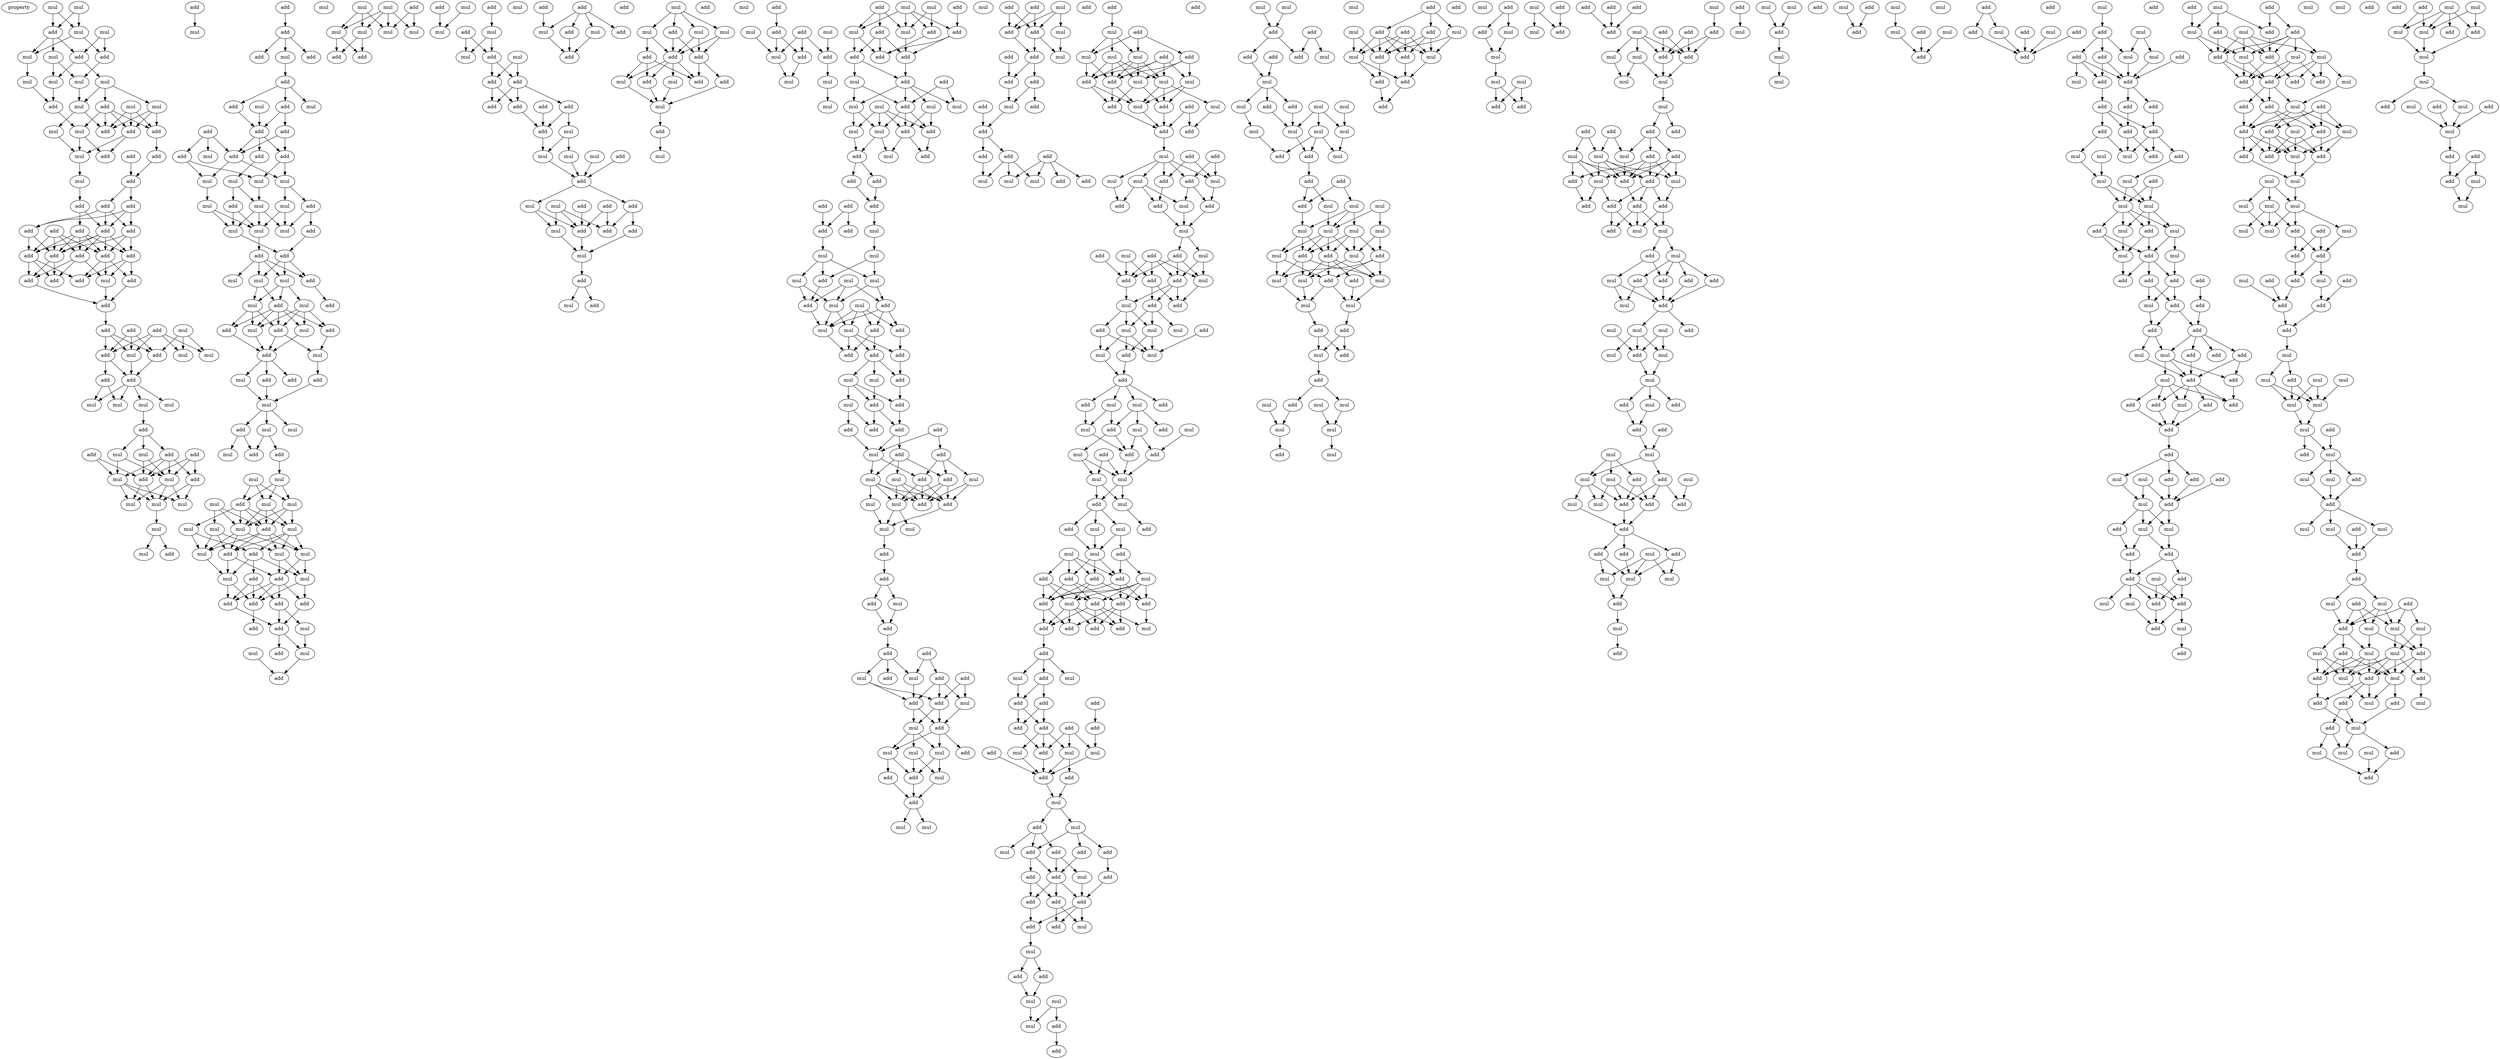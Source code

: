 digraph {
    node [fontcolor=black]
    property [mul=2,lf=1.3]
    0 [ label = mul ];
    1 [ label = mul ];
    2 [ label = mul ];
    3 [ label = mul ];
    4 [ label = add ];
    5 [ label = mul ];
    6 [ label = mul ];
    7 [ label = add ];
    8 [ label = add ];
    9 [ label = mul ];
    10 [ label = mul ];
    11 [ label = mul ];
    12 [ label = mul ];
    13 [ label = add ];
    14 [ label = mul ];
    15 [ label = mul ];
    16 [ label = add ];
    17 [ label = mul ];
    18 [ label = mul ];
    19 [ label = add ];
    20 [ label = mul ];
    21 [ label = add ];
    22 [ label = add ];
    23 [ label = add ];
    24 [ label = mul ];
    25 [ label = add ];
    26 [ label = add ];
    27 [ label = mul ];
    28 [ label = add ];
    29 [ label = add ];
    30 [ label = add ];
    31 [ label = add ];
    32 [ label = add ];
    33 [ label = add ];
    34 [ label = add ];
    35 [ label = add ];
    36 [ label = add ];
    37 [ label = add ];
    38 [ label = add ];
    39 [ label = add ];
    40 [ label = add ];
    41 [ label = add ];
    42 [ label = add ];
    43 [ label = mul ];
    44 [ label = add ];
    45 [ label = add ];
    46 [ label = add ];
    47 [ label = add ];
    48 [ label = add ];
    49 [ label = mul ];
    50 [ label = add ];
    51 [ label = add ];
    52 [ label = add ];
    53 [ label = mul ];
    54 [ label = add ];
    55 [ label = mul ];
    56 [ label = mul ];
    57 [ label = add ];
    58 [ label = add ];
    59 [ label = mul ];
    60 [ label = mul ];
    61 [ label = mul ];
    62 [ label = mul ];
    63 [ label = add ];
    64 [ label = mul ];
    65 [ label = add ];
    66 [ label = add ];
    67 [ label = add ];
    68 [ label = mul ];
    69 [ label = add ];
    70 [ label = mul ];
    71 [ label = mul ];
    72 [ label = add ];
    73 [ label = mul ];
    74 [ label = mul ];
    75 [ label = mul ];
    76 [ label = add ];
    77 [ label = mul ];
    78 [ label = mul ];
    79 [ label = add ];
    80 [ label = mul ];
    81 [ label = add ];
    82 [ label = add ];
    83 [ label = add ];
    84 [ label = mul ];
    85 [ label = add ];
    86 [ label = add ];
    87 [ label = mul ];
    88 [ label = mul ];
    89 [ label = add ];
    90 [ label = add ];
    91 [ label = add ];
    92 [ label = add ];
    93 [ label = add ];
    94 [ label = add ];
    95 [ label = add ];
    96 [ label = mul ];
    97 [ label = add ];
    98 [ label = add ];
    99 [ label = mul ];
    100 [ label = mul ];
    101 [ label = mul ];
    102 [ label = mul ];
    103 [ label = add ];
    104 [ label = mul ];
    105 [ label = mul ];
    106 [ label = add ];
    107 [ label = mul ];
    108 [ label = add ];
    109 [ label = mul ];
    110 [ label = mul ];
    111 [ label = mul ];
    112 [ label = add ];
    113 [ label = add ];
    114 [ label = mul ];
    115 [ label = mul ];
    116 [ label = add ];
    117 [ label = mul ];
    118 [ label = mul ];
    119 [ label = add ];
    120 [ label = add ];
    121 [ label = mul ];
    122 [ label = add ];
    123 [ label = add ];
    124 [ label = add ];
    125 [ label = mul ];
    126 [ label = mul ];
    127 [ label = add ];
    128 [ label = mul ];
    129 [ label = add ];
    130 [ label = mul ];
    131 [ label = add ];
    132 [ label = add ];
    133 [ label = mul ];
    134 [ label = mul ];
    135 [ label = mul ];
    136 [ label = add ];
    137 [ label = add ];
    138 [ label = add ];
    139 [ label = mul ];
    140 [ label = mul ];
    141 [ label = mul ];
    142 [ label = mul ];
    143 [ label = add ];
    144 [ label = mul ];
    145 [ label = mul ];
    146 [ label = add ];
    147 [ label = mul ];
    148 [ label = mul ];
    149 [ label = mul ];
    150 [ label = mul ];
    151 [ label = mul ];
    152 [ label = mul ];
    153 [ label = add ];
    154 [ label = mul ];
    155 [ label = add ];
    156 [ label = add ];
    157 [ label = add ];
    158 [ label = mul ];
    159 [ label = mul ];
    160 [ label = add ];
    161 [ label = add ];
    162 [ label = add ];
    163 [ label = add ];
    164 [ label = add ];
    165 [ label = add ];
    166 [ label = mul ];
    167 [ label = mul ];
    168 [ label = add ];
    169 [ label = mul ];
    170 [ label = add ];
    171 [ label = mul ];
    172 [ label = mul ];
    173 [ label = add ];
    174 [ label = mul ];
    175 [ label = mul ];
    176 [ label = mul ];
    177 [ label = mul ];
    178 [ label = mul ];
    179 [ label = add ];
    180 [ label = add ];
    181 [ label = add ];
    182 [ label = mul ];
    183 [ label = add ];
    184 [ label = mul ];
    185 [ label = mul ];
    186 [ label = add ];
    187 [ label = mul ];
    188 [ label = mul ];
    189 [ label = add ];
    190 [ label = mul ];
    191 [ label = add ];
    192 [ label = add ];
    193 [ label = add ];
    194 [ label = add ];
    195 [ label = add ];
    196 [ label = add ];
    197 [ label = add ];
    198 [ label = mul ];
    199 [ label = mul ];
    200 [ label = mul ];
    201 [ label = mul ];
    202 [ label = add ];
    203 [ label = add ];
    204 [ label = add ];
    205 [ label = mul ];
    206 [ label = add ];
    207 [ label = add ];
    208 [ label = mul ];
    209 [ label = add ];
    210 [ label = mul ];
    211 [ label = add ];
    212 [ label = add ];
    213 [ label = mul ];
    214 [ label = add ];
    215 [ label = mul ];
    216 [ label = add ];
    217 [ label = add ];
    218 [ label = add ];
    219 [ label = mul ];
    220 [ label = add ];
    221 [ label = add ];
    222 [ label = mul ];
    223 [ label = add ];
    224 [ label = add ];
    225 [ label = mul ];
    226 [ label = add ];
    227 [ label = mul ];
    228 [ label = mul ];
    229 [ label = mul ];
    230 [ label = add ];
    231 [ label = add ];
    232 [ label = add ];
    233 [ label = mul ];
    234 [ label = add ];
    235 [ label = add ];
    236 [ label = mul ];
    237 [ label = add ];
    238 [ label = mul ];
    239 [ label = add ];
    240 [ label = add ];
    241 [ label = mul ];
    242 [ label = mul ];
    243 [ label = add ];
    244 [ label = add ];
    245 [ label = mul ];
    246 [ label = mul ];
    247 [ label = add ];
    248 [ label = add ];
    249 [ label = add ];
    250 [ label = mul ];
    251 [ label = mul ];
    252 [ label = mul ];
    253 [ label = mul ];
    254 [ label = add ];
    255 [ label = mul ];
    256 [ label = mul ];
    257 [ label = add ];
    258 [ label = mul ];
    259 [ label = mul ];
    260 [ label = add ];
    261 [ label = add ];
    262 [ label = add ];
    263 [ label = add ];
    264 [ label = add ];
    265 [ label = add ];
    266 [ label = add ];
    267 [ label = mul ];
    268 [ label = add ];
    269 [ label = mul ];
    270 [ label = add ];
    271 [ label = mul ];
    272 [ label = mul ];
    273 [ label = mul ];
    274 [ label = add ];
    275 [ label = add ];
    276 [ label = mul ];
    277 [ label = mul ];
    278 [ label = add ];
    279 [ label = add ];
    280 [ label = mul ];
    281 [ label = add ];
    282 [ label = add ];
    283 [ label = add ];
    284 [ label = add ];
    285 [ label = add ];
    286 [ label = add ];
    287 [ label = mul ];
    288 [ label = add ];
    289 [ label = mul ];
    290 [ label = mul ];
    291 [ label = mul ];
    292 [ label = mul ];
    293 [ label = mul ];
    294 [ label = add ];
    295 [ label = mul ];
    296 [ label = add ];
    297 [ label = mul ];
    298 [ label = add ];
    299 [ label = mul ];
    300 [ label = add ];
    301 [ label = add ];
    302 [ label = mul ];
    303 [ label = add ];
    304 [ label = add ];
    305 [ label = add ];
    306 [ label = mul ];
    307 [ label = add ];
    308 [ label = mul ];
    309 [ label = add ];
    310 [ label = add ];
    311 [ label = mul ];
    312 [ label = add ];
    313 [ label = add ];
    314 [ label = add ];
    315 [ label = add ];
    316 [ label = mul ];
    317 [ label = add ];
    318 [ label = add ];
    319 [ label = mul ];
    320 [ label = mul ];
    321 [ label = mul ];
    322 [ label = add ];
    323 [ label = add ];
    324 [ label = mul ];
    325 [ label = mul ];
    326 [ label = add ];
    327 [ label = add ];
    328 [ label = mul ];
    329 [ label = mul ];
    330 [ label = add ];
    331 [ label = add ];
    332 [ label = mul ];
    333 [ label = add ];
    334 [ label = mul ];
    335 [ label = add ];
    336 [ label = add ];
    337 [ label = add ];
    338 [ label = add ];
    339 [ label = add ];
    340 [ label = add ];
    341 [ label = mul ];
    342 [ label = mul ];
    343 [ label = mul ];
    344 [ label = add ];
    345 [ label = add ];
    346 [ label = mul ];
    347 [ label = add ];
    348 [ label = mul ];
    349 [ label = mul ];
    350 [ label = add ];
    351 [ label = mul ];
    352 [ label = add ];
    353 [ label = add ];
    354 [ label = mul ];
    355 [ label = add ];
    356 [ label = mul ];
    357 [ label = mul ];
    358 [ label = mul ];
    359 [ label = add ];
    360 [ label = add ];
    361 [ label = add ];
    362 [ label = mul ];
    363 [ label = add ];
    364 [ label = mul ];
    365 [ label = add ];
    366 [ label = add ];
    367 [ label = add ];
    368 [ label = add ];
    369 [ label = add ];
    370 [ label = mul ];
    371 [ label = add ];
    372 [ label = add ];
    373 [ label = add ];
    374 [ label = add ];
    375 [ label = add ];
    376 [ label = add ];
    377 [ label = mul ];
    378 [ label = add ];
    379 [ label = mul ];
    380 [ label = mul ];
    381 [ label = add ];
    382 [ label = add ];
    383 [ label = mul ];
    384 [ label = add ];
    385 [ label = add ];
    386 [ label = add ];
    387 [ label = mul ];
    388 [ label = mul ];
    389 [ label = mul ];
    390 [ label = add ];
    391 [ label = add ];
    392 [ label = mul ];
    393 [ label = mul ];
    394 [ label = mul ];
    395 [ label = mul ];
    396 [ label = add ];
    397 [ label = add ];
    398 [ label = add ];
    399 [ label = mul ];
    400 [ label = add ];
    401 [ label = add ];
    402 [ label = add ];
    403 [ label = add ];
    404 [ label = mul ];
    405 [ label = mul ];
    406 [ label = add ];
    407 [ label = mul ];
    408 [ label = add ];
    409 [ label = mul ];
    410 [ label = add ];
    411 [ label = add ];
    412 [ label = mul ];
    413 [ label = add ];
    414 [ label = mul ];
    415 [ label = add ];
    416 [ label = mul ];
    417 [ label = add ];
    418 [ label = add ];
    419 [ label = mul ];
    420 [ label = mul ];
    421 [ label = add ];
    422 [ label = add ];
    423 [ label = add ];
    424 [ label = add ];
    425 [ label = mul ];
    426 [ label = add ];
    427 [ label = add ];
    428 [ label = mul ];
    429 [ label = mul ];
    430 [ label = mul ];
    431 [ label = add ];
    432 [ label = add ];
    433 [ label = mul ];
    434 [ label = mul ];
    435 [ label = add ];
    436 [ label = add ];
    437 [ label = mul ];
    438 [ label = add ];
    439 [ label = mul ];
    440 [ label = mul ];
    441 [ label = mul ];
    442 [ label = add ];
    443 [ label = add ];
    444 [ label = mul ];
    445 [ label = mul ];
    446 [ label = add ];
    447 [ label = add ];
    448 [ label = add ];
    449 [ label = mul ];
    450 [ label = mul ];
    451 [ label = add ];
    452 [ label = mul ];
    453 [ label = mul ];
    454 [ label = mul ];
    455 [ label = add ];
    456 [ label = add ];
    457 [ label = mul ];
    458 [ label = mul ];
    459 [ label = add ];
    460 [ label = add ];
    461 [ label = add ];
    462 [ label = mul ];
    463 [ label = add ];
    464 [ label = add ];
    465 [ label = add ];
    466 [ label = add ];
    467 [ label = mul ];
    468 [ label = add ];
    469 [ label = add ];
    470 [ label = add ];
    471 [ label = add ];
    472 [ label = mul ];
    473 [ label = add ];
    474 [ label = add ];
    475 [ label = add ];
    476 [ label = add ];
    477 [ label = mul ];
    478 [ label = mul ];
    479 [ label = add ];
    480 [ label = add ];
    481 [ label = add ];
    482 [ label = add ];
    483 [ label = add ];
    484 [ label = add ];
    485 [ label = add ];
    486 [ label = add ];
    487 [ label = mul ];
    488 [ label = mul ];
    489 [ label = mul ];
    490 [ label = add ];
    491 [ label = add ];
    492 [ label = add ];
    493 [ label = mul ];
    494 [ label = add ];
    495 [ label = mul ];
    496 [ label = add ];
    497 [ label = mul ];
    498 [ label = add ];
    499 [ label = add ];
    500 [ label = add ];
    501 [ label = add ];
    502 [ label = add ];
    503 [ label = mul ];
    504 [ label = add ];
    505 [ label = add ];
    506 [ label = add ];
    507 [ label = add ];
    508 [ label = add ];
    509 [ label = mul ];
    510 [ label = add ];
    511 [ label = mul ];
    512 [ label = add ];
    513 [ label = add ];
    514 [ label = mul ];
    515 [ label = mul ];
    516 [ label = add ];
    517 [ label = mul ];
    518 [ label = add ];
    519 [ label = add ];
    520 [ label = mul ];
    521 [ label = mul ];
    522 [ label = add ];
    523 [ label = add ];
    524 [ label = add ];
    525 [ label = mul ];
    526 [ label = add ];
    527 [ label = add ];
    528 [ label = mul ];
    529 [ label = mul ];
    530 [ label = mul ];
    531 [ label = mul ];
    532 [ label = add ];
    533 [ label = add ];
    534 [ label = mul ];
    535 [ label = mul ];
    536 [ label = mul ];
    537 [ label = mul ];
    538 [ label = mul ];
    539 [ label = add ];
    540 [ label = add ];
    541 [ label = add ];
    542 [ label = add ];
    543 [ label = add ];
    544 [ label = mul ];
    545 [ label = mul ];
    546 [ label = mul ];
    547 [ label = mul ];
    548 [ label = mul ];
    549 [ label = mul ];
    550 [ label = mul ];
    551 [ label = add ];
    552 [ label = mul ];
    553 [ label = mul ];
    554 [ label = add ];
    555 [ label = add ];
    556 [ label = mul ];
    557 [ label = add ];
    558 [ label = add ];
    559 [ label = mul ];
    560 [ label = mul ];
    561 [ label = mul ];
    562 [ label = mul ];
    563 [ label = add ];
    564 [ label = add ];
    565 [ label = add ];
    566 [ label = mul ];
    567 [ label = add ];
    568 [ label = mul ];
    569 [ label = mul ];
    570 [ label = add ];
    571 [ label = mul ];
    572 [ label = mul ];
    573 [ label = mul ];
    574 [ label = mul ];
    575 [ label = mul ];
    576 [ label = add ];
    577 [ label = add ];
    578 [ label = mul ];
    579 [ label = mul ];
    580 [ label = add ];
    581 [ label = add ];
    582 [ label = add ];
    583 [ label = mul ];
    584 [ label = add ];
    585 [ label = mul ];
    586 [ label = add ];
    587 [ label = add ];
    588 [ label = add ];
    589 [ label = add ];
    590 [ label = add ];
    591 [ label = mul ];
    592 [ label = add ];
    593 [ label = mul ];
    594 [ label = add ];
    595 [ label = mul ];
    596 [ label = add ];
    597 [ label = mul ];
    598 [ label = mul ];
    599 [ label = add ];
    600 [ label = mul ];
    601 [ label = mul ];
    602 [ label = add ];
    603 [ label = add ];
    604 [ label = add ];
    605 [ label = add ];
    606 [ label = add ];
    607 [ label = add ];
    608 [ label = mul ];
    609 [ label = mul ];
    610 [ label = add ];
    611 [ label = add ];
    612 [ label = add ];
    613 [ label = mul ];
    614 [ label = add ];
    615 [ label = mul ];
    616 [ label = add ];
    617 [ label = mul ];
    618 [ label = mul ];
    619 [ label = mul ];
    620 [ label = add ];
    621 [ label = add ];
    622 [ label = add ];
    623 [ label = add ];
    624 [ label = mul ];
    625 [ label = mul ];
    626 [ label = mul ];
    627 [ label = add ];
    628 [ label = add ];
    629 [ label = add ];
    630 [ label = mul ];
    631 [ label = mul ];
    632 [ label = add ];
    633 [ label = add ];
    634 [ label = add ];
    635 [ label = add ];
    636 [ label = add ];
    637 [ label = add ];
    638 [ label = mul ];
    639 [ label = add ];
    640 [ label = mul ];
    641 [ label = add ];
    642 [ label = mul ];
    643 [ label = mul ];
    644 [ label = add ];
    645 [ label = add ];
    646 [ label = add ];
    647 [ label = add ];
    648 [ label = add ];
    649 [ label = mul ];
    650 [ label = mul ];
    651 [ label = add ];
    652 [ label = mul ];
    653 [ label = mul ];
    654 [ label = mul ];
    655 [ label = add ];
    656 [ label = mul ];
    657 [ label = mul ];
    658 [ label = mul ];
    659 [ label = add ];
    660 [ label = add ];
    661 [ label = add ];
    662 [ label = add ];
    663 [ label = mul ];
    664 [ label = mul ];
    665 [ label = mul ];
    666 [ label = add ];
    667 [ label = mul ];
    668 [ label = add ];
    669 [ label = mul ];
    670 [ label = mul ];
    671 [ label = add ];
    672 [ label = add ];
    673 [ label = mul ];
    674 [ label = add ];
    675 [ label = add ];
    676 [ label = add ];
    677 [ label = add ];
    678 [ label = add ];
    679 [ label = mul ];
    680 [ label = mul ];
    681 [ label = mul ];
    682 [ label = mul ];
    683 [ label = add ];
    684 [ label = mul ];
    685 [ label = add ];
    686 [ label = mul ];
    687 [ label = mul ];
    688 [ label = add ];
    689 [ label = mul ];
    690 [ label = add ];
    691 [ label = mul ];
    692 [ label = add ];
    693 [ label = mul ];
    694 [ label = mul ];
    695 [ label = add ];
    696 [ label = add ];
    697 [ label = mul ];
    698 [ label = add ];
    699 [ label = mul ];
    700 [ label = mul ];
    701 [ label = add ];
    702 [ label = mul ];
    703 [ label = add ];
    704 [ label = add ];
    705 [ label = mul ];
    706 [ label = add ];
    707 [ label = mul ];
    708 [ label = add ];
    709 [ label = add ];
    710 [ label = add ];
    711 [ label = mul ];
    712 [ label = add ];
    713 [ label = add ];
    714 [ label = mul ];
    715 [ label = add ];
    716 [ label = mul ];
    717 [ label = add ];
    718 [ label = add ];
    719 [ label = mul ];
    720 [ label = add ];
    721 [ label = mul ];
    722 [ label = add ];
    723 [ label = add ];
    724 [ label = add ];
    725 [ label = add ];
    726 [ label = add ];
    727 [ label = add ];
    728 [ label = add ];
    729 [ label = mul ];
    730 [ label = add ];
    731 [ label = mul ];
    732 [ label = add ];
    733 [ label = mul ];
    734 [ label = mul ];
    735 [ label = mul ];
    736 [ label = add ];
    737 [ label = mul ];
    738 [ label = mul ];
    739 [ label = mul ];
    740 [ label = add ];
    741 [ label = mul ];
    742 [ label = add ];
    743 [ label = mul ];
    744 [ label = mul ];
    745 [ label = add ];
    746 [ label = add ];
    747 [ label = add ];
    748 [ label = add ];
    749 [ label = add ];
    750 [ label = mul ];
    751 [ label = add ];
    752 [ label = add ];
    753 [ label = add ];
    754 [ label = add ];
    755 [ label = add ];
    756 [ label = add ];
    757 [ label = add ];
    758 [ label = mul ];
    759 [ label = mul ];
    760 [ label = add ];
    761 [ label = add ];
    762 [ label = mul ];
    763 [ label = add ];
    764 [ label = add ];
    765 [ label = add ];
    766 [ label = add ];
    767 [ label = mul ];
    768 [ label = add ];
    769 [ label = add ];
    770 [ label = add ];
    771 [ label = mul ];
    772 [ label = add ];
    773 [ label = add ];
    774 [ label = mul ];
    775 [ label = mul ];
    776 [ label = add ];
    777 [ label = add ];
    778 [ label = mul ];
    779 [ label = mul ];
    780 [ label = add ];
    781 [ label = add ];
    782 [ label = add ];
    783 [ label = mul ];
    784 [ label = add ];
    785 [ label = mul ];
    786 [ label = add ];
    787 [ label = mul ];
    788 [ label = add ];
    789 [ label = mul ];
    790 [ label = add ];
    791 [ label = add ];
    792 [ label = mul ];
    793 [ label = add ];
    794 [ label = add ];
    795 [ label = add ];
    796 [ label = add ];
    797 [ label = mul ];
    798 [ label = add ];
    799 [ label = mul ];
    800 [ label = add ];
    801 [ label = add ];
    802 [ label = mul ];
    803 [ label = mul ];
    804 [ label = mul ];
    805 [ label = add ];
    806 [ label = add ];
    807 [ label = add ];
    808 [ label = add ];
    809 [ label = mul ];
    810 [ label = mul ];
    811 [ label = add ];
    812 [ label = add ];
    813 [ label = add ];
    814 [ label = add ];
    815 [ label = mul ];
    816 [ label = add ];
    817 [ label = add ];
    818 [ label = mul ];
    819 [ label = mul ];
    820 [ label = add ];
    821 [ label = add ];
    822 [ label = add ];
    823 [ label = mul ];
    824 [ label = mul ];
    825 [ label = mul ];
    826 [ label = mul ];
    827 [ label = mul ];
    828 [ label = mul ];
    829 [ label = add ];
    830 [ label = mul ];
    831 [ label = mul ];
    832 [ label = add ];
    833 [ label = add ];
    834 [ label = add ];
    835 [ label = mul ];
    836 [ label = add ];
    837 [ label = mul ];
    838 [ label = add ];
    839 [ label = add ];
    840 [ label = add ];
    841 [ label = add ];
    842 [ label = mul ];
    843 [ label = add ];
    844 [ label = mul ];
    845 [ label = mul ];
    846 [ label = add ];
    847 [ label = mul ];
    848 [ label = mul ];
    849 [ label = mul ];
    850 [ label = mul ];
    851 [ label = add ];
    852 [ label = mul ];
    853 [ label = add ];
    854 [ label = mul ];
    855 [ label = mul ];
    856 [ label = mul ];
    857 [ label = mul ];
    858 [ label = add ];
    859 [ label = add ];
    860 [ label = mul ];
    861 [ label = add ];
    862 [ label = mul ];
    863 [ label = mul ];
    864 [ label = add ];
    865 [ label = add ];
    866 [ label = add ];
    867 [ label = add ];
    868 [ label = mul ];
    869 [ label = mul ];
    870 [ label = add ];
    871 [ label = mul ];
    872 [ label = mul ];
    873 [ label = mul ];
    874 [ label = add ];
    875 [ label = mul ];
    876 [ label = mul ];
    877 [ label = add ];
    878 [ label = mul ];
    879 [ label = add ];
    880 [ label = mul ];
    881 [ label = add ];
    882 [ label = mul ];
    883 [ label = add ];
    884 [ label = add ];
    885 [ label = add ];
    886 [ label = add ];
    887 [ label = mul ];
    888 [ label = add ];
    889 [ label = mul ];
    890 [ label = add ];
    891 [ label = mul ];
    892 [ label = mul ];
    893 [ label = add ];
    894 [ label = add ];
    895 [ label = mul ];
    896 [ label = mul ];
    897 [ label = add ];
    898 [ label = add ];
    899 [ label = mul ];
    900 [ label = mul ];
    901 [ label = add ];
    902 [ label = add ];
    903 [ label = mul ];
    904 [ label = mul ];
    905 [ label = mul ];
    906 [ label = mul ];
    907 [ label = add ];
    908 [ label = mul ];
    909 [ label = add ];
    910 [ label = add ];
    911 [ label = mul ];
    912 [ label = mul ];
    913 [ label = add ];
    914 [ label = add ];
    915 [ label = add ];
    916 [ label = mul ];
    917 [ label = mul ];
    0 -> 3 [ name = 0 ];
    0 -> 4 [ name = 1 ];
    1 -> 3 [ name = 2 ];
    1 -> 4 [ name = 3 ];
    2 -> 7 [ name = 4 ];
    2 -> 8 [ name = 5 ];
    3 -> 5 [ name = 6 ];
    3 -> 8 [ name = 7 ];
    4 -> 5 [ name = 8 ];
    4 -> 6 [ name = 9 ];
    4 -> 7 [ name = 10 ];
    5 -> 9 [ name = 11 ];
    6 -> 11 [ name = 12 ];
    6 -> 12 [ name = 13 ];
    7 -> 10 [ name = 14 ];
    7 -> 12 [ name = 15 ];
    8 -> 11 [ name = 16 ];
    9 -> 13 [ name = 17 ];
    10 -> 15 [ name = 18 ];
    10 -> 16 [ name = 19 ];
    10 -> 17 [ name = 20 ];
    11 -> 17 [ name = 21 ];
    12 -> 13 [ name = 22 ];
    13 -> 20 [ name = 23 ];
    14 -> 19 [ name = 24 ];
    14 -> 21 [ name = 25 ];
    14 -> 22 [ name = 26 ];
    15 -> 19 [ name = 27 ];
    15 -> 21 [ name = 28 ];
    15 -> 22 [ name = 29 ];
    16 -> 19 [ name = 30 ];
    16 -> 20 [ name = 31 ];
    16 -> 21 [ name = 32 ];
    16 -> 22 [ name = 33 ];
    17 -> 18 [ name = 34 ];
    17 -> 19 [ name = 35 ];
    18 -> 24 [ name = 36 ];
    20 -> 23 [ name = 37 ];
    20 -> 24 [ name = 38 ];
    21 -> 26 [ name = 39 ];
    22 -> 23 [ name = 40 ];
    22 -> 24 [ name = 41 ];
    24 -> 27 [ name = 42 ];
    25 -> 28 [ name = 43 ];
    26 -> 28 [ name = 44 ];
    27 -> 29 [ name = 45 ];
    28 -> 30 [ name = 46 ];
    28 -> 31 [ name = 47 ];
    29 -> 33 [ name = 48 ];
    29 -> 36 [ name = 49 ];
    30 -> 34 [ name = 50 ];
    30 -> 35 [ name = 51 ];
    30 -> 36 [ name = 52 ];
    31 -> 34 [ name = 53 ];
    31 -> 35 [ name = 54 ];
    31 -> 36 [ name = 55 ];
    32 -> 37 [ name = 56 ];
    32 -> 38 [ name = 57 ];
    32 -> 39 [ name = 58 ];
    32 -> 41 [ name = 59 ];
    33 -> 37 [ name = 60 ];
    33 -> 38 [ name = 61 ];
    33 -> 39 [ name = 62 ];
    33 -> 40 [ name = 63 ];
    33 -> 41 [ name = 64 ];
    34 -> 37 [ name = 65 ];
    34 -> 39 [ name = 66 ];
    35 -> 37 [ name = 67 ];
    35 -> 40 [ name = 68 ];
    35 -> 41 [ name = 69 ];
    36 -> 37 [ name = 70 ];
    36 -> 38 [ name = 71 ];
    36 -> 39 [ name = 72 ];
    36 -> 40 [ name = 73 ];
    36 -> 41 [ name = 74 ];
    37 -> 44 [ name = 75 ];
    37 -> 46 [ name = 76 ];
    38 -> 43 [ name = 77 ];
    38 -> 44 [ name = 78 ];
    38 -> 46 [ name = 79 ];
    39 -> 44 [ name = 80 ];
    39 -> 45 [ name = 81 ];
    39 -> 46 [ name = 82 ];
    40 -> 42 [ name = 83 ];
    40 -> 43 [ name = 84 ];
    40 -> 45 [ name = 85 ];
    41 -> 42 [ name = 86 ];
    41 -> 43 [ name = 87 ];
    41 -> 45 [ name = 88 ];
    42 -> 47 [ name = 89 ];
    43 -> 47 [ name = 90 ];
    46 -> 47 [ name = 91 ];
    47 -> 51 [ name = 92 ];
    48 -> 52 [ name = 93 ];
    48 -> 53 [ name = 94 ];
    48 -> 55 [ name = 95 ];
    48 -> 56 [ name = 96 ];
    49 -> 53 [ name = 97 ];
    49 -> 54 [ name = 98 ];
    49 -> 56 [ name = 99 ];
    50 -> 52 [ name = 100 ];
    50 -> 54 [ name = 101 ];
    50 -> 55 [ name = 102 ];
    51 -> 52 [ name = 103 ];
    51 -> 54 [ name = 104 ];
    51 -> 55 [ name = 105 ];
    52 -> 57 [ name = 106 ];
    52 -> 58 [ name = 107 ];
    54 -> 58 [ name = 108 ];
    55 -> 58 [ name = 109 ];
    57 -> 59 [ name = 110 ];
    57 -> 61 [ name = 111 ];
    58 -> 59 [ name = 112 ];
    58 -> 60 [ name = 113 ];
    58 -> 61 [ name = 114 ];
    58 -> 62 [ name = 115 ];
    60 -> 63 [ name = 116 ];
    63 -> 64 [ name = 117 ];
    63 -> 67 [ name = 118 ];
    63 -> 68 [ name = 119 ];
    64 -> 70 [ name = 120 ];
    64 -> 72 [ name = 121 ];
    65 -> 71 [ name = 122 ];
    65 -> 72 [ name = 123 ];
    66 -> 69 [ name = 124 ];
    66 -> 70 [ name = 125 ];
    66 -> 72 [ name = 126 ];
    67 -> 69 [ name = 127 ];
    67 -> 70 [ name = 128 ];
    67 -> 71 [ name = 129 ];
    67 -> 72 [ name = 130 ];
    68 -> 70 [ name = 131 ];
    68 -> 71 [ name = 132 ];
    69 -> 73 [ name = 133 ];
    69 -> 75 [ name = 134 ];
    70 -> 73 [ name = 135 ];
    70 -> 74 [ name = 136 ];
    70 -> 75 [ name = 137 ];
    71 -> 73 [ name = 138 ];
    71 -> 74 [ name = 139 ];
    71 -> 75 [ name = 140 ];
    72 -> 73 [ name = 141 ];
    72 -> 74 [ name = 142 ];
    73 -> 77 [ name = 143 ];
    76 -> 80 [ name = 144 ];
    77 -> 78 [ name = 145 ];
    77 -> 81 [ name = 146 ];
    79 -> 82 [ name = 147 ];
    82 -> 83 [ name = 148 ];
    82 -> 84 [ name = 149 ];
    82 -> 85 [ name = 150 ];
    84 -> 86 [ name = 151 ];
    86 -> 87 [ name = 152 ];
    86 -> 89 [ name = 153 ];
    86 -> 90 [ name = 154 ];
    88 -> 91 [ name = 155 ];
    89 -> 91 [ name = 156 ];
    90 -> 91 [ name = 157 ];
    90 -> 93 [ name = 158 ];
    91 -> 95 [ name = 159 ];
    91 -> 97 [ name = 160 ];
    91 -> 98 [ name = 161 ];
    92 -> 94 [ name = 162 ];
    92 -> 95 [ name = 163 ];
    92 -> 96 [ name = 164 ];
    93 -> 95 [ name = 165 ];
    93 -> 97 [ name = 166 ];
    94 -> 99 [ name = 167 ];
    94 -> 100 [ name = 168 ];
    95 -> 99 [ name = 169 ];
    95 -> 102 [ name = 170 ];
    97 -> 100 [ name = 171 ];
    97 -> 102 [ name = 172 ];
    98 -> 101 [ name = 173 ];
    99 -> 104 [ name = 174 ];
    100 -> 105 [ name = 175 ];
    101 -> 105 [ name = 176 ];
    101 -> 106 [ name = 177 ];
    102 -> 103 [ name = 178 ];
    102 -> 107 [ name = 179 ];
    103 -> 108 [ name = 180 ];
    103 -> 110 [ name = 181 ];
    104 -> 109 [ name = 182 ];
    104 -> 111 [ name = 183 ];
    105 -> 109 [ name = 184 ];
    105 -> 110 [ name = 185 ];
    105 -> 111 [ name = 186 ];
    106 -> 109 [ name = 187 ];
    106 -> 111 [ name = 188 ];
    107 -> 109 [ name = 189 ];
    107 -> 110 [ name = 190 ];
    108 -> 112 [ name = 191 ];
    109 -> 113 [ name = 192 ];
    111 -> 112 [ name = 193 ];
    112 -> 114 [ name = 194 ];
    112 -> 115 [ name = 195 ];
    112 -> 116 [ name = 196 ];
    113 -> 114 [ name = 197 ];
    113 -> 115 [ name = 198 ];
    113 -> 116 [ name = 199 ];
    113 -> 117 [ name = 200 ];
    114 -> 118 [ name = 201 ];
    114 -> 120 [ name = 202 ];
    114 -> 121 [ name = 203 ];
    115 -> 120 [ name = 204 ];
    115 -> 121 [ name = 205 ];
    116 -> 119 [ name = 206 ];
    118 -> 122 [ name = 207 ];
    118 -> 124 [ name = 208 ];
    118 -> 125 [ name = 209 ];
    118 -> 126 [ name = 210 ];
    120 -> 122 [ name = 211 ];
    120 -> 123 [ name = 212 ];
    120 -> 124 [ name = 213 ];
    120 -> 125 [ name = 214 ];
    120 -> 126 [ name = 215 ];
    121 -> 122 [ name = 216 ];
    121 -> 123 [ name = 217 ];
    121 -> 125 [ name = 218 ];
    122 -> 127 [ name = 219 ];
    122 -> 128 [ name = 220 ];
    123 -> 127 [ name = 221 ];
    124 -> 128 [ name = 222 ];
    125 -> 127 [ name = 223 ];
    126 -> 127 [ name = 224 ];
    127 -> 129 [ name = 225 ];
    127 -> 130 [ name = 226 ];
    127 -> 131 [ name = 227 ];
    128 -> 132 [ name = 228 ];
    130 -> 133 [ name = 229 ];
    131 -> 133 [ name = 230 ];
    132 -> 133 [ name = 231 ];
    133 -> 134 [ name = 232 ];
    133 -> 135 [ name = 233 ];
    133 -> 136 [ name = 234 ];
    134 -> 137 [ name = 235 ];
    134 -> 138 [ name = 236 ];
    136 -> 137 [ name = 237 ];
    136 -> 139 [ name = 238 ];
    138 -> 140 [ name = 239 ];
    140 -> 142 [ name = 240 ];
    140 -> 143 [ name = 241 ];
    140 -> 145 [ name = 242 ];
    141 -> 142 [ name = 243 ];
    141 -> 143 [ name = 244 ];
    141 -> 145 [ name = 245 ];
    142 -> 146 [ name = 246 ];
    142 -> 147 [ name = 247 ];
    142 -> 150 [ name = 248 ];
    143 -> 146 [ name = 249 ];
    143 -> 147 [ name = 250 ];
    143 -> 149 [ name = 251 ];
    143 -> 150 [ name = 252 ];
    144 -> 146 [ name = 253 ];
    144 -> 148 [ name = 254 ];
    144 -> 150 [ name = 255 ];
    145 -> 146 [ name = 256 ];
    145 -> 147 [ name = 257 ];
    145 -> 150 [ name = 258 ];
    146 -> 151 [ name = 259 ];
    146 -> 152 [ name = 260 ];
    146 -> 154 [ name = 261 ];
    146 -> 155 [ name = 262 ];
    147 -> 151 [ name = 263 ];
    147 -> 153 [ name = 264 ];
    147 -> 154 [ name = 265 ];
    147 -> 155 [ name = 266 ];
    148 -> 152 [ name = 267 ];
    148 -> 154 [ name = 268 ];
    148 -> 155 [ name = 269 ];
    149 -> 152 [ name = 270 ];
    149 -> 153 [ name = 271 ];
    150 -> 151 [ name = 272 ];
    150 -> 152 [ name = 273 ];
    150 -> 155 [ name = 274 ];
    151 -> 157 [ name = 275 ];
    151 -> 159 [ name = 276 ];
    152 -> 158 [ name = 277 ];
    153 -> 156 [ name = 278 ];
    153 -> 158 [ name = 279 ];
    153 -> 159 [ name = 280 ];
    154 -> 157 [ name = 281 ];
    154 -> 159 [ name = 282 ];
    155 -> 157 [ name = 283 ];
    155 -> 158 [ name = 284 ];
    156 -> 161 [ name = 285 ];
    156 -> 162 [ name = 286 ];
    156 -> 163 [ name = 287 ];
    157 -> 160 [ name = 288 ];
    157 -> 161 [ name = 289 ];
    157 -> 162 [ name = 290 ];
    157 -> 163 [ name = 291 ];
    158 -> 161 [ name = 292 ];
    158 -> 162 [ name = 293 ];
    159 -> 160 [ name = 294 ];
    159 -> 162 [ name = 295 ];
    160 -> 165 [ name = 296 ];
    161 -> 165 [ name = 297 ];
    162 -> 164 [ name = 298 ];
    163 -> 165 [ name = 299 ];
    163 -> 166 [ name = 300 ];
    165 -> 168 [ name = 301 ];
    165 -> 169 [ name = 302 ];
    166 -> 169 [ name = 303 ];
    167 -> 170 [ name = 304 ];
    169 -> 170 [ name = 305 ];
    172 -> 175 [ name = 306 ];
    172 -> 176 [ name = 307 ];
    172 -> 177 [ name = 308 ];
    172 -> 178 [ name = 309 ];
    173 -> 176 [ name = 310 ];
    173 -> 178 [ name = 311 ];
    174 -> 175 [ name = 312 ];
    174 -> 176 [ name = 313 ];
    174 -> 177 [ name = 314 ];
    175 -> 179 [ name = 315 ];
    175 -> 180 [ name = 316 ];
    177 -> 179 [ name = 317 ];
    177 -> 180 [ name = 318 ];
    181 -> 184 [ name = 319 ];
    182 -> 184 [ name = 320 ];
    183 -> 185 [ name = 321 ];
    185 -> 187 [ name = 322 ];
    185 -> 189 [ name = 323 ];
    186 -> 187 [ name = 324 ];
    186 -> 189 [ name = 325 ];
    188 -> 191 [ name = 326 ];
    188 -> 192 [ name = 327 ];
    189 -> 191 [ name = 328 ];
    189 -> 192 [ name = 329 ];
    191 -> 193 [ name = 330 ];
    191 -> 195 [ name = 331 ];
    192 -> 193 [ name = 332 ];
    192 -> 195 [ name = 333 ];
    192 -> 196 [ name = 334 ];
    194 -> 197 [ name = 335 ];
    195 -> 197 [ name = 336 ];
    196 -> 197 [ name = 337 ];
    196 -> 198 [ name = 338 ];
    197 -> 200 [ name = 339 ];
    198 -> 199 [ name = 340 ];
    198 -> 200 [ name = 341 ];
    199 -> 203 [ name = 342 ];
    200 -> 203 [ name = 343 ];
    201 -> 203 [ name = 344 ];
    202 -> 203 [ name = 345 ];
    203 -> 205 [ name = 346 ];
    203 -> 207 [ name = 347 ];
    204 -> 209 [ name = 348 ];
    205 -> 209 [ name = 349 ];
    205 -> 210 [ name = 350 ];
    206 -> 209 [ name = 351 ];
    206 -> 212 [ name = 352 ];
    207 -> 211 [ name = 353 ];
    207 -> 212 [ name = 354 ];
    208 -> 209 [ name = 355 ];
    208 -> 210 [ name = 356 ];
    208 -> 212 [ name = 357 ];
    209 -> 213 [ name = 358 ];
    210 -> 213 [ name = 359 ];
    211 -> 213 [ name = 360 ];
    213 -> 214 [ name = 361 ];
    214 -> 215 [ name = 362 ];
    214 -> 216 [ name = 363 ];
    217 -> 219 [ name = 364 ];
    217 -> 221 [ name = 365 ];
    217 -> 222 [ name = 366 ];
    217 -> 223 [ name = 367 ];
    218 -> 219 [ name = 368 ];
    219 -> 224 [ name = 369 ];
    221 -> 224 [ name = 370 ];
    222 -> 224 [ name = 371 ];
    225 -> 226 [ name = 372 ];
    225 -> 227 [ name = 373 ];
    225 -> 228 [ name = 374 ];
    225 -> 229 [ name = 375 ];
    226 -> 230 [ name = 376 ];
    226 -> 232 [ name = 377 ];
    227 -> 230 [ name = 378 ];
    227 -> 232 [ name = 379 ];
    228 -> 230 [ name = 380 ];
    228 -> 232 [ name = 381 ];
    229 -> 230 [ name = 382 ];
    229 -> 231 [ name = 383 ];
    230 -> 233 [ name = 384 ];
    230 -> 234 [ name = 385 ];
    230 -> 235 [ name = 386 ];
    230 -> 236 [ name = 387 ];
    231 -> 234 [ name = 388 ];
    231 -> 235 [ name = 389 ];
    231 -> 236 [ name = 390 ];
    232 -> 234 [ name = 391 ];
    232 -> 237 [ name = 392 ];
    233 -> 238 [ name = 393 ];
    235 -> 238 [ name = 394 ];
    236 -> 238 [ name = 395 ];
    237 -> 238 [ name = 396 ];
    238 -> 240 [ name = 397 ];
    240 -> 242 [ name = 398 ];
    243 -> 247 [ name = 399 ];
    244 -> 248 [ name = 400 ];
    244 -> 249 [ name = 401 ];
    244 -> 250 [ name = 402 ];
    245 -> 250 [ name = 403 ];
    246 -> 248 [ name = 404 ];
    247 -> 249 [ name = 405 ];
    247 -> 250 [ name = 406 ];
    248 -> 251 [ name = 407 ];
    249 -> 252 [ name = 408 ];
    250 -> 252 [ name = 409 ];
    251 -> 253 [ name = 410 ];
    254 -> 260 [ name = 411 ];
    255 -> 258 [ name = 412 ];
    255 -> 259 [ name = 413 ];
    255 -> 260 [ name = 414 ];
    255 -> 262 [ name = 415 ];
    256 -> 259 [ name = 416 ];
    256 -> 262 [ name = 417 ];
    257 -> 258 [ name = 418 ];
    257 -> 259 [ name = 419 ];
    257 -> 261 [ name = 420 ];
    258 -> 264 [ name = 421 ];
    258 -> 265 [ name = 422 ];
    259 -> 263 [ name = 423 ];
    260 -> 263 [ name = 424 ];
    260 -> 264 [ name = 425 ];
    261 -> 263 [ name = 426 ];
    261 -> 264 [ name = 427 ];
    261 -> 265 [ name = 428 ];
    262 -> 264 [ name = 429 ];
    263 -> 268 [ name = 430 ];
    265 -> 267 [ name = 431 ];
    265 -> 268 [ name = 432 ];
    266 -> 270 [ name = 433 ];
    266 -> 271 [ name = 434 ];
    267 -> 270 [ name = 435 ];
    267 -> 273 [ name = 436 ];
    268 -> 270 [ name = 437 ];
    268 -> 271 [ name = 438 ];
    268 -> 272 [ name = 439 ];
    268 -> 273 [ name = 440 ];
    269 -> 274 [ name = 441 ];
    269 -> 275 [ name = 442 ];
    269 -> 276 [ name = 443 ];
    269 -> 277 [ name = 444 ];
    270 -> 274 [ name = 445 ];
    270 -> 275 [ name = 446 ];
    270 -> 276 [ name = 447 ];
    272 -> 274 [ name = 448 ];
    272 -> 275 [ name = 449 ];
    273 -> 276 [ name = 450 ];
    273 -> 277 [ name = 451 ];
    274 -> 278 [ name = 452 ];
    274 -> 280 [ name = 453 ];
    275 -> 278 [ name = 454 ];
    276 -> 279 [ name = 455 ];
    276 -> 280 [ name = 456 ];
    277 -> 279 [ name = 457 ];
    279 -> 281 [ name = 458 ];
    279 -> 282 [ name = 459 ];
    281 -> 285 [ name = 460 ];
    282 -> 285 [ name = 461 ];
    283 -> 288 [ name = 462 ];
    284 -> 286 [ name = 463 ];
    284 -> 288 [ name = 464 ];
    285 -> 287 [ name = 465 ];
    287 -> 290 [ name = 466 ];
    288 -> 289 [ name = 467 ];
    289 -> 291 [ name = 468 ];
    289 -> 293 [ name = 469 ];
    289 -> 294 [ name = 470 ];
    290 -> 291 [ name = 471 ];
    290 -> 294 [ name = 472 ];
    291 -> 297 [ name = 473 ];
    291 -> 298 [ name = 474 ];
    292 -> 296 [ name = 475 ];
    292 -> 297 [ name = 476 ];
    292 -> 298 [ name = 477 ];
    293 -> 296 [ name = 478 ];
    293 -> 297 [ name = 479 ];
    294 -> 296 [ name = 480 ];
    295 -> 299 [ name = 481 ];
    295 -> 300 [ name = 482 ];
    295 -> 301 [ name = 483 ];
    295 -> 302 [ name = 484 ];
    296 -> 299 [ name = 485 ];
    297 -> 299 [ name = 486 ];
    297 -> 302 [ name = 487 ];
    298 -> 299 [ name = 488 ];
    298 -> 300 [ name = 489 ];
    298 -> 301 [ name = 490 ];
    299 -> 303 [ name = 491 ];
    300 -> 304 [ name = 492 ];
    301 -> 303 [ name = 493 ];
    301 -> 305 [ name = 494 ];
    302 -> 303 [ name = 495 ];
    302 -> 304 [ name = 496 ];
    302 -> 305 [ name = 497 ];
    304 -> 307 [ name = 498 ];
    305 -> 306 [ name = 499 ];
    305 -> 307 [ name = 500 ];
    305 -> 308 [ name = 501 ];
    306 -> 309 [ name = 502 ];
    306 -> 310 [ name = 503 ];
    306 -> 311 [ name = 504 ];
    307 -> 310 [ name = 505 ];
    308 -> 309 [ name = 506 ];
    309 -> 313 [ name = 507 ];
    309 -> 315 [ name = 508 ];
    310 -> 313 [ name = 509 ];
    311 -> 314 [ name = 510 ];
    311 -> 315 [ name = 511 ];
    312 -> 316 [ name = 512 ];
    312 -> 318 [ name = 513 ];
    313 -> 316 [ name = 514 ];
    313 -> 317 [ name = 515 ];
    314 -> 316 [ name = 516 ];
    316 -> 321 [ name = 517 ];
    316 -> 322 [ name = 518 ];
    317 -> 319 [ name = 519 ];
    317 -> 321 [ name = 520 ];
    317 -> 323 [ name = 521 ];
    318 -> 320 [ name = 522 ];
    318 -> 322 [ name = 523 ];
    318 -> 323 [ name = 524 ];
    319 -> 325 [ name = 525 ];
    319 -> 326 [ name = 526 ];
    319 -> 327 [ name = 527 ];
    320 -> 326 [ name = 528 ];
    320 -> 327 [ name = 529 ];
    321 -> 324 [ name = 530 ];
    321 -> 325 [ name = 531 ];
    321 -> 326 [ name = 532 ];
    321 -> 327 [ name = 533 ];
    322 -> 325 [ name = 534 ];
    322 -> 326 [ name = 535 ];
    322 -> 327 [ name = 536 ];
    323 -> 325 [ name = 537 ];
    323 -> 326 [ name = 538 ];
    323 -> 327 [ name = 539 ];
    324 -> 328 [ name = 540 ];
    325 -> 328 [ name = 541 ];
    325 -> 329 [ name = 542 ];
    326 -> 328 [ name = 543 ];
    328 -> 330 [ name = 544 ];
    330 -> 331 [ name = 545 ];
    331 -> 333 [ name = 546 ];
    331 -> 334 [ name = 547 ];
    333 -> 335 [ name = 548 ];
    334 -> 335 [ name = 549 ];
    335 -> 336 [ name = 550 ];
    336 -> 338 [ name = 551 ];
    336 -> 341 [ name = 552 ];
    336 -> 342 [ name = 553 ];
    337 -> 339 [ name = 554 ];
    337 -> 342 [ name = 555 ];
    339 -> 343 [ name = 556 ];
    339 -> 344 [ name = 557 ];
    339 -> 345 [ name = 558 ];
    340 -> 343 [ name = 559 ];
    340 -> 345 [ name = 560 ];
    341 -> 344 [ name = 561 ];
    341 -> 345 [ name = 562 ];
    342 -> 344 [ name = 563 ];
    343 -> 347 [ name = 564 ];
    344 -> 346 [ name = 565 ];
    344 -> 347 [ name = 566 ];
    345 -> 346 [ name = 567 ];
    345 -> 347 [ name = 568 ];
    346 -> 348 [ name = 569 ];
    346 -> 349 [ name = 570 ];
    346 -> 351 [ name = 571 ];
    347 -> 349 [ name = 572 ];
    347 -> 350 [ name = 573 ];
    347 -> 351 [ name = 574 ];
    348 -> 352 [ name = 575 ];
    348 -> 354 [ name = 576 ];
    349 -> 352 [ name = 577 ];
    349 -> 354 [ name = 578 ];
    351 -> 352 [ name = 579 ];
    351 -> 353 [ name = 580 ];
    352 -> 355 [ name = 581 ];
    353 -> 355 [ name = 582 ];
    354 -> 355 [ name = 583 ];
    355 -> 357 [ name = 584 ];
    355 -> 358 [ name = 585 ];
    356 -> 361 [ name = 586 ];
    356 -> 362 [ name = 587 ];
    356 -> 363 [ name = 588 ];
    359 -> 361 [ name = 589 ];
    359 -> 363 [ name = 590 ];
    360 -> 361 [ name = 591 ];
    360 -> 363 [ name = 592 ];
    361 -> 365 [ name = 593 ];
    362 -> 364 [ name = 594 ];
    363 -> 364 [ name = 595 ];
    363 -> 365 [ name = 596 ];
    365 -> 368 [ name = 597 ];
    365 -> 369 [ name = 598 ];
    366 -> 368 [ name = 599 ];
    368 -> 370 [ name = 600 ];
    369 -> 370 [ name = 601 ];
    369 -> 371 [ name = 602 ];
    370 -> 373 [ name = 603 ];
    372 -> 373 [ name = 604 ];
    373 -> 374 [ name = 605 ];
    373 -> 375 [ name = 606 ];
    374 -> 380 [ name = 607 ];
    375 -> 377 [ name = 608 ];
    375 -> 379 [ name = 609 ];
    375 -> 380 [ name = 610 ];
    376 -> 377 [ name = 611 ];
    376 -> 378 [ name = 612 ];
    376 -> 379 [ name = 613 ];
    376 -> 381 [ name = 614 ];
    382 -> 383 [ name = 615 ];
    383 -> 387 [ name = 616 ];
    383 -> 388 [ name = 617 ];
    383 -> 389 [ name = 618 ];
    384 -> 385 [ name = 619 ];
    384 -> 387 [ name = 620 ];
    384 -> 388 [ name = 621 ];
    385 -> 391 [ name = 622 ];
    385 -> 392 [ name = 623 ];
    385 -> 394 [ name = 624 ];
    386 -> 390 [ name = 625 ];
    386 -> 391 [ name = 626 ];
    386 -> 392 [ name = 627 ];
    386 -> 393 [ name = 628 ];
    387 -> 390 [ name = 629 ];
    387 -> 391 [ name = 630 ];
    387 -> 393 [ name = 631 ];
    387 -> 394 [ name = 632 ];
    388 -> 390 [ name = 633 ];
    388 -> 391 [ name = 634 ];
    389 -> 390 [ name = 635 ];
    389 -> 391 [ name = 636 ];
    389 -> 393 [ name = 637 ];
    389 -> 394 [ name = 638 ];
    390 -> 395 [ name = 639 ];
    390 -> 398 [ name = 640 ];
    391 -> 395 [ name = 641 ];
    391 -> 398 [ name = 642 ];
    392 -> 395 [ name = 643 ];
    392 -> 397 [ name = 644 ];
    393 -> 395 [ name = 645 ];
    393 -> 397 [ name = 646 ];
    393 -> 399 [ name = 647 ];
    394 -> 397 [ name = 648 ];
    394 -> 398 [ name = 649 ];
    395 -> 400 [ name = 650 ];
    396 -> 400 [ name = 651 ];
    396 -> 401 [ name = 652 ];
    397 -> 400 [ name = 653 ];
    398 -> 400 [ name = 654 ];
    399 -> 401 [ name = 655 ];
    400 -> 404 [ name = 656 ];
    402 -> 405 [ name = 657 ];
    402 -> 406 [ name = 658 ];
    403 -> 405 [ name = 659 ];
    403 -> 408 [ name = 660 ];
    404 -> 405 [ name = 661 ];
    404 -> 406 [ name = 662 ];
    404 -> 407 [ name = 663 ];
    404 -> 408 [ name = 664 ];
    404 -> 409 [ name = 665 ];
    405 -> 413 [ name = 666 ];
    406 -> 410 [ name = 667 ];
    407 -> 411 [ name = 668 ];
    408 -> 412 [ name = 669 ];
    408 -> 413 [ name = 670 ];
    409 -> 410 [ name = 671 ];
    409 -> 411 [ name = 672 ];
    409 -> 412 [ name = 673 ];
    410 -> 414 [ name = 674 ];
    412 -> 414 [ name = 675 ];
    413 -> 414 [ name = 676 ];
    414 -> 418 [ name = 677 ];
    414 -> 419 [ name = 678 ];
    415 -> 420 [ name = 679 ];
    415 -> 421 [ name = 680 ];
    415 -> 422 [ name = 681 ];
    415 -> 423 [ name = 682 ];
    416 -> 422 [ name = 683 ];
    416 -> 423 [ name = 684 ];
    417 -> 422 [ name = 685 ];
    418 -> 420 [ name = 686 ];
    418 -> 421 [ name = 687 ];
    418 -> 422 [ name = 688 ];
    419 -> 420 [ name = 689 ];
    419 -> 421 [ name = 690 ];
    420 -> 426 [ name = 691 ];
    421 -> 424 [ name = 692 ];
    421 -> 425 [ name = 693 ];
    421 -> 426 [ name = 694 ];
    422 -> 425 [ name = 695 ];
    423 -> 424 [ name = 696 ];
    423 -> 426 [ name = 697 ];
    424 -> 428 [ name = 698 ];
    424 -> 429 [ name = 699 ];
    424 -> 430 [ name = 700 ];
    425 -> 427 [ name = 701 ];
    425 -> 429 [ name = 702 ];
    425 -> 430 [ name = 703 ];
    427 -> 433 [ name = 704 ];
    427 -> 434 [ name = 705 ];
    429 -> 432 [ name = 706 ];
    429 -> 433 [ name = 707 ];
    429 -> 434 [ name = 708 ];
    430 -> 432 [ name = 709 ];
    430 -> 434 [ name = 710 ];
    431 -> 434 [ name = 711 ];
    432 -> 435 [ name = 712 ];
    433 -> 435 [ name = 713 ];
    435 -> 436 [ name = 714 ];
    435 -> 437 [ name = 715 ];
    435 -> 438 [ name = 716 ];
    435 -> 439 [ name = 717 ];
    436 -> 444 [ name = 718 ];
    437 -> 442 [ name = 719 ];
    437 -> 444 [ name = 720 ];
    439 -> 440 [ name = 721 ];
    439 -> 442 [ name = 722 ];
    439 -> 443 [ name = 723 ];
    440 -> 447 [ name = 724 ];
    440 -> 448 [ name = 725 ];
    441 -> 448 [ name = 726 ];
    442 -> 445 [ name = 727 ];
    442 -> 447 [ name = 728 ];
    444 -> 447 [ name = 729 ];
    445 -> 449 [ name = 730 ];
    445 -> 450 [ name = 731 ];
    446 -> 449 [ name = 732 ];
    446 -> 450 [ name = 733 ];
    447 -> 450 [ name = 734 ];
    448 -> 450 [ name = 735 ];
    449 -> 451 [ name = 736 ];
    449 -> 452 [ name = 737 ];
    450 -> 451 [ name = 738 ];
    450 -> 452 [ name = 739 ];
    451 -> 453 [ name = 740 ];
    451 -> 454 [ name = 741 ];
    451 -> 455 [ name = 742 ];
    452 -> 456 [ name = 743 ];
    453 -> 457 [ name = 744 ];
    453 -> 459 [ name = 745 ];
    454 -> 457 [ name = 746 ];
    455 -> 457 [ name = 747 ];
    457 -> 460 [ name = 748 ];
    457 -> 461 [ name = 749 ];
    457 -> 464 [ name = 750 ];
    458 -> 460 [ name = 751 ];
    458 -> 461 [ name = 752 ];
    458 -> 463 [ name = 753 ];
    458 -> 464 [ name = 754 ];
    459 -> 461 [ name = 755 ];
    459 -> 462 [ name = 756 ];
    460 -> 465 [ name = 757 ];
    460 -> 467 [ name = 758 ];
    460 -> 469 [ name = 759 ];
    461 -> 465 [ name = 760 ];
    461 -> 468 [ name = 761 ];
    461 -> 469 [ name = 762 ];
    462 -> 465 [ name = 763 ];
    462 -> 466 [ name = 764 ];
    462 -> 467 [ name = 765 ];
    462 -> 468 [ name = 766 ];
    462 -> 469 [ name = 767 ];
    463 -> 465 [ name = 768 ];
    463 -> 466 [ name = 769 ];
    463 -> 467 [ name = 770 ];
    464 -> 465 [ name = 771 ];
    464 -> 466 [ name = 772 ];
    464 -> 468 [ name = 773 ];
    465 -> 470 [ name = 774 ];
    465 -> 473 [ name = 775 ];
    466 -> 471 [ name = 776 ];
    466 -> 472 [ name = 777 ];
    466 -> 473 [ name = 778 ];
    466 -> 474 [ name = 779 ];
    467 -> 470 [ name = 780 ];
    467 -> 471 [ name = 781 ];
    467 -> 473 [ name = 782 ];
    467 -> 474 [ name = 783 ];
    468 -> 470 [ name = 784 ];
    468 -> 471 [ name = 785 ];
    468 -> 474 [ name = 786 ];
    469 -> 472 [ name = 787 ];
    473 -> 475 [ name = 788 ];
    475 -> 476 [ name = 789 ];
    475 -> 477 [ name = 790 ];
    475 -> 478 [ name = 791 ];
    476 -> 479 [ name = 792 ];
    476 -> 481 [ name = 793 ];
    478 -> 479 [ name = 794 ];
    479 -> 483 [ name = 795 ];
    479 -> 484 [ name = 796 ];
    480 -> 482 [ name = 797 ];
    481 -> 483 [ name = 798 ];
    481 -> 484 [ name = 799 ];
    482 -> 488 [ name = 800 ];
    483 -> 490 [ name = 801 ];
    484 -> 487 [ name = 802 ];
    484 -> 489 [ name = 803 ];
    484 -> 490 [ name = 804 ];
    485 -> 488 [ name = 805 ];
    485 -> 489 [ name = 806 ];
    485 -> 490 [ name = 807 ];
    486 -> 492 [ name = 808 ];
    487 -> 492 [ name = 809 ];
    488 -> 492 [ name = 810 ];
    489 -> 491 [ name = 811 ];
    489 -> 492 [ name = 812 ];
    490 -> 492 [ name = 813 ];
    491 -> 493 [ name = 814 ];
    492 -> 493 [ name = 815 ];
    493 -> 494 [ name = 816 ];
    493 -> 495 [ name = 817 ];
    494 -> 496 [ name = 818 ];
    494 -> 497 [ name = 819 ];
    494 -> 500 [ name = 820 ];
    495 -> 498 [ name = 821 ];
    495 -> 499 [ name = 822 ];
    495 -> 500 [ name = 823 ];
    496 -> 502 [ name = 824 ];
    496 -> 503 [ name = 825 ];
    498 -> 501 [ name = 826 ];
    499 -> 502 [ name = 827 ];
    500 -> 502 [ name = 828 ];
    500 -> 504 [ name = 829 ];
    501 -> 506 [ name = 830 ];
    502 -> 505 [ name = 831 ];
    502 -> 506 [ name = 832 ];
    502 -> 507 [ name = 833 ];
    503 -> 506 [ name = 834 ];
    504 -> 505 [ name = 835 ];
    504 -> 507 [ name = 836 ];
    505 -> 508 [ name = 837 ];
    505 -> 509 [ name = 838 ];
    506 -> 508 [ name = 839 ];
    506 -> 509 [ name = 840 ];
    506 -> 510 [ name = 841 ];
    507 -> 510 [ name = 842 ];
    510 -> 511 [ name = 843 ];
    511 -> 512 [ name = 844 ];
    511 -> 513 [ name = 845 ];
    512 -> 515 [ name = 846 ];
    513 -> 515 [ name = 847 ];
    514 -> 516 [ name = 848 ];
    514 -> 517 [ name = 849 ];
    515 -> 517 [ name = 850 ];
    516 -> 518 [ name = 851 ];
    520 -> 523 [ name = 852 ];
    521 -> 523 [ name = 853 ];
    522 -> 525 [ name = 854 ];
    522 -> 526 [ name = 855 ];
    523 -> 524 [ name = 856 ];
    523 -> 526 [ name = 857 ];
    524 -> 528 [ name = 858 ];
    527 -> 528 [ name = 859 ];
    528 -> 529 [ name = 860 ];
    528 -> 532 [ name = 861 ];
    528 -> 533 [ name = 862 ];
    529 -> 537 [ name = 863 ];
    530 -> 534 [ name = 864 ];
    530 -> 535 [ name = 865 ];
    530 -> 536 [ name = 866 ];
    531 -> 535 [ name = 867 ];
    532 -> 534 [ name = 868 ];
    533 -> 534 [ name = 869 ];
    534 -> 540 [ name = 870 ];
    535 -> 538 [ name = 871 ];
    536 -> 538 [ name = 872 ];
    536 -> 539 [ name = 873 ];
    536 -> 540 [ name = 874 ];
    537 -> 539 [ name = 875 ];
    540 -> 542 [ name = 876 ];
    541 -> 543 [ name = 877 ];
    541 -> 545 [ name = 878 ];
    542 -> 543 [ name = 879 ];
    542 -> 544 [ name = 880 ];
    543 -> 547 [ name = 881 ];
    544 -> 548 [ name = 882 ];
    545 -> 547 [ name = 883 ];
    545 -> 548 [ name = 884 ];
    545 -> 549 [ name = 885 ];
    546 -> 548 [ name = 886 ];
    546 -> 550 [ name = 887 ];
    547 -> 551 [ name = 888 ];
    547 -> 553 [ name = 889 ];
    547 -> 554 [ name = 890 ];
    548 -> 551 [ name = 891 ];
    548 -> 552 [ name = 892 ];
    548 -> 553 [ name = 893 ];
    548 -> 554 [ name = 894 ];
    549 -> 551 [ name = 895 ];
    549 -> 552 [ name = 896 ];
    549 -> 554 [ name = 897 ];
    549 -> 555 [ name = 898 ];
    550 -> 552 [ name = 899 ];
    550 -> 555 [ name = 900 ];
    551 -> 556 [ name = 901 ];
    551 -> 557 [ name = 902 ];
    551 -> 558 [ name = 903 ];
    551 -> 559 [ name = 904 ];
    552 -> 556 [ name = 905 ];
    552 -> 559 [ name = 906 ];
    553 -> 558 [ name = 907 ];
    553 -> 560 [ name = 908 ];
    554 -> 556 [ name = 909 ];
    554 -> 559 [ name = 910 ];
    554 -> 560 [ name = 911 ];
    555 -> 556 [ name = 912 ];
    555 -> 558 [ name = 913 ];
    555 -> 560 [ name = 914 ];
    556 -> 562 [ name = 915 ];
    557 -> 562 [ name = 916 ];
    558 -> 561 [ name = 917 ];
    558 -> 562 [ name = 918 ];
    559 -> 561 [ name = 919 ];
    560 -> 561 [ name = 920 ];
    561 -> 563 [ name = 921 ];
    562 -> 564 [ name = 922 ];
    563 -> 565 [ name = 923 ];
    563 -> 566 [ name = 924 ];
    564 -> 565 [ name = 925 ];
    564 -> 566 [ name = 926 ];
    566 -> 567 [ name = 927 ];
    567 -> 570 [ name = 928 ];
    567 -> 571 [ name = 929 ];
    568 -> 573 [ name = 930 ];
    569 -> 574 [ name = 931 ];
    570 -> 574 [ name = 932 ];
    571 -> 573 [ name = 933 ];
    573 -> 575 [ name = 934 ];
    574 -> 576 [ name = 935 ];
    577 -> 578 [ name = 936 ];
    577 -> 580 [ name = 937 ];
    577 -> 581 [ name = 938 ];
    578 -> 583 [ name = 939 ];
    578 -> 586 [ name = 940 ];
    579 -> 585 [ name = 941 ];
    579 -> 586 [ name = 942 ];
    580 -> 583 [ name = 943 ];
    580 -> 584 [ name = 944 ];
    580 -> 585 [ name = 945 ];
    580 -> 586 [ name = 946 ];
    581 -> 583 [ name = 947 ];
    581 -> 584 [ name = 948 ];
    581 -> 586 [ name = 949 ];
    582 -> 583 [ name = 950 ];
    582 -> 584 [ name = 951 ];
    582 -> 585 [ name = 952 ];
    582 -> 586 [ name = 953 ];
    583 -> 588 [ name = 954 ];
    584 -> 588 [ name = 955 ];
    585 -> 587 [ name = 956 ];
    585 -> 588 [ name = 957 ];
    586 -> 587 [ name = 958 ];
    587 -> 589 [ name = 959 ];
    588 -> 589 [ name = 960 ];
    592 -> 594 [ name = 961 ];
    592 -> 595 [ name = 962 ];
    593 -> 598 [ name = 963 ];
    593 -> 599 [ name = 964 ];
    594 -> 597 [ name = 965 ];
    595 -> 597 [ name = 966 ];
    596 -> 599 [ name = 967 ];
    597 -> 600 [ name = 968 ];
    600 -> 602 [ name = 969 ];
    600 -> 605 [ name = 970 ];
    601 -> 602 [ name = 971 ];
    601 -> 605 [ name = 972 ];
    603 -> 607 [ name = 973 ];
    604 -> 607 [ name = 974 ];
    606 -> 607 [ name = 975 ];
    608 -> 611 [ name = 976 ];
    609 -> 613 [ name = 977 ];
    609 -> 614 [ name = 978 ];
    609 -> 615 [ name = 979 ];
    609 -> 616 [ name = 980 ];
    610 -> 614 [ name = 981 ];
    610 -> 616 [ name = 982 ];
    611 -> 614 [ name = 983 ];
    611 -> 616 [ name = 984 ];
    612 -> 614 [ name = 985 ];
    612 -> 616 [ name = 986 ];
    613 -> 617 [ name = 987 ];
    613 -> 618 [ name = 988 ];
    614 -> 617 [ name = 989 ];
    615 -> 618 [ name = 990 ];
    616 -> 617 [ name = 991 ];
    617 -> 619 [ name = 992 ];
    619 -> 621 [ name = 993 ];
    619 -> 622 [ name = 994 ];
    620 -> 625 [ name = 995 ];
    620 -> 626 [ name = 996 ];
    621 -> 626 [ name = 997 ];
    621 -> 627 [ name = 998 ];
    621 -> 628 [ name = 999 ];
    623 -> 624 [ name = 1000 ];
    623 -> 625 [ name = 1001 ];
    624 -> 629 [ name = 1002 ];
    624 -> 631 [ name = 1003 ];
    624 -> 632 [ name = 1004 ];
    624 -> 633 [ name = 1005 ];
    625 -> 629 [ name = 1006 ];
    625 -> 630 [ name = 1007 ];
    625 -> 631 [ name = 1008 ];
    625 -> 633 [ name = 1009 ];
    626 -> 633 [ name = 1010 ];
    627 -> 629 [ name = 1011 ];
    627 -> 630 [ name = 1012 ];
    627 -> 632 [ name = 1013 ];
    627 -> 633 [ name = 1014 ];
    628 -> 629 [ name = 1015 ];
    628 -> 630 [ name = 1016 ];
    628 -> 631 [ name = 1017 ];
    628 -> 633 [ name = 1018 ];
    629 -> 634 [ name = 1019 ];
    629 -> 635 [ name = 1020 ];
    629 -> 637 [ name = 1021 ];
    630 -> 634 [ name = 1022 ];
    631 -> 635 [ name = 1023 ];
    631 -> 636 [ name = 1024 ];
    632 -> 636 [ name = 1025 ];
    633 -> 637 [ name = 1026 ];
    634 -> 638 [ name = 1027 ];
    634 -> 640 [ name = 1028 ];
    635 -> 638 [ name = 1029 ];
    635 -> 639 [ name = 1030 ];
    637 -> 638 [ name = 1031 ];
    637 -> 639 [ name = 1032 ];
    637 -> 640 [ name = 1033 ];
    640 -> 641 [ name = 1034 ];
    640 -> 642 [ name = 1035 ];
    641 -> 643 [ name = 1036 ];
    641 -> 644 [ name = 1037 ];
    642 -> 644 [ name = 1038 ];
    642 -> 645 [ name = 1039 ];
    642 -> 646 [ name = 1040 ];
    642 -> 647 [ name = 1041 ];
    643 -> 648 [ name = 1042 ];
    643 -> 649 [ name = 1043 ];
    644 -> 648 [ name = 1044 ];
    645 -> 648 [ name = 1045 ];
    645 -> 649 [ name = 1046 ];
    646 -> 648 [ name = 1047 ];
    647 -> 648 [ name = 1048 ];
    648 -> 650 [ name = 1049 ];
    648 -> 651 [ name = 1050 ];
    650 -> 654 [ name = 1051 ];
    650 -> 655 [ name = 1052 ];
    650 -> 656 [ name = 1053 ];
    652 -> 655 [ name = 1054 ];
    652 -> 656 [ name = 1055 ];
    653 -> 655 [ name = 1056 ];
    655 -> 657 [ name = 1057 ];
    656 -> 657 [ name = 1058 ];
    657 -> 658 [ name = 1059 ];
    657 -> 659 [ name = 1060 ];
    657 -> 660 [ name = 1061 ];
    658 -> 661 [ name = 1062 ];
    659 -> 661 [ name = 1063 ];
    661 -> 664 [ name = 1064 ];
    662 -> 664 [ name = 1065 ];
    663 -> 667 [ name = 1066 ];
    663 -> 668 [ name = 1067 ];
    663 -> 669 [ name = 1068 ];
    664 -> 666 [ name = 1069 ];
    664 -> 667 [ name = 1070 ];
    665 -> 674 [ name = 1071 ];
    666 -> 671 [ name = 1072 ];
    666 -> 672 [ name = 1073 ];
    666 -> 674 [ name = 1074 ];
    667 -> 670 [ name = 1075 ];
    667 -> 672 [ name = 1076 ];
    667 -> 673 [ name = 1077 ];
    668 -> 671 [ name = 1078 ];
    668 -> 672 [ name = 1079 ];
    669 -> 670 [ name = 1080 ];
    669 -> 671 [ name = 1081 ];
    669 -> 672 [ name = 1082 ];
    671 -> 675 [ name = 1083 ];
    672 -> 675 [ name = 1084 ];
    673 -> 675 [ name = 1085 ];
    675 -> 676 [ name = 1086 ];
    675 -> 677 [ name = 1087 ];
    675 -> 678 [ name = 1088 ];
    676 -> 680 [ name = 1089 ];
    676 -> 681 [ name = 1090 ];
    677 -> 680 [ name = 1091 ];
    678 -> 680 [ name = 1092 ];
    678 -> 682 [ name = 1093 ];
    679 -> 680 [ name = 1094 ];
    679 -> 681 [ name = 1095 ];
    679 -> 682 [ name = 1096 ];
    680 -> 683 [ name = 1097 ];
    682 -> 683 [ name = 1098 ];
    683 -> 684 [ name = 1099 ];
    684 -> 688 [ name = 1100 ];
    685 -> 687 [ name = 1101 ];
    686 -> 690 [ name = 1102 ];
    689 -> 690 [ name = 1103 ];
    690 -> 691 [ name = 1104 ];
    691 -> 693 [ name = 1105 ];
    694 -> 696 [ name = 1106 ];
    695 -> 696 [ name = 1107 ];
    697 -> 699 [ name = 1108 ];
    698 -> 701 [ name = 1109 ];
    699 -> 701 [ name = 1110 ];
    700 -> 701 [ name = 1111 ];
    703 -> 704 [ name = 1112 ];
    703 -> 705 [ name = 1113 ];
    704 -> 709 [ name = 1114 ];
    705 -> 709 [ name = 1115 ];
    706 -> 709 [ name = 1116 ];
    707 -> 709 [ name = 1117 ];
    708 -> 709 [ name = 1118 ];
    711 -> 712 [ name = 1119 ];
    712 -> 715 [ name = 1120 ];
    712 -> 717 [ name = 1121 ];
    712 -> 719 [ name = 1122 ];
    714 -> 716 [ name = 1123 ];
    714 -> 719 [ name = 1124 ];
    715 -> 720 [ name = 1125 ];
    715 -> 721 [ name = 1126 ];
    715 -> 722 [ name = 1127 ];
    716 -> 720 [ name = 1128 ];
    717 -> 720 [ name = 1129 ];
    717 -> 722 [ name = 1130 ];
    718 -> 720 [ name = 1131 ];
    719 -> 720 [ name = 1132 ];
    720 -> 723 [ name = 1133 ];
    720 -> 724 [ name = 1134 ];
    722 -> 725 [ name = 1135 ];
    723 -> 728 [ name = 1136 ];
    724 -> 726 [ name = 1137 ];
    725 -> 726 [ name = 1138 ];
    725 -> 727 [ name = 1139 ];
    725 -> 728 [ name = 1140 ];
    726 -> 729 [ name = 1141 ];
    726 -> 730 [ name = 1142 ];
    726 -> 732 [ name = 1143 ];
    727 -> 729 [ name = 1144 ];
    727 -> 733 [ name = 1145 ];
    728 -> 729 [ name = 1146 ];
    728 -> 730 [ name = 1147 ];
    731 -> 734 [ name = 1148 ];
    732 -> 735 [ name = 1149 ];
    733 -> 734 [ name = 1150 ];
    734 -> 737 [ name = 1151 ];
    734 -> 738 [ name = 1152 ];
    735 -> 737 [ name = 1153 ];
    735 -> 738 [ name = 1154 ];
    736 -> 737 [ name = 1155 ];
    736 -> 738 [ name = 1156 ];
    737 -> 739 [ name = 1157 ];
    737 -> 740 [ name = 1158 ];
    737 -> 741 [ name = 1159 ];
    737 -> 742 [ name = 1160 ];
    738 -> 739 [ name = 1161 ];
    738 -> 741 [ name = 1162 ];
    738 -> 742 [ name = 1163 ];
    739 -> 744 [ name = 1164 ];
    739 -> 745 [ name = 1165 ];
    740 -> 743 [ name = 1166 ];
    740 -> 745 [ name = 1167 ];
    741 -> 743 [ name = 1168 ];
    742 -> 743 [ name = 1169 ];
    742 -> 745 [ name = 1170 ];
    743 -> 749 [ name = 1171 ];
    744 -> 748 [ name = 1172 ];
    745 -> 746 [ name = 1173 ];
    745 -> 748 [ name = 1174 ];
    745 -> 749 [ name = 1175 ];
    746 -> 750 [ name = 1176 ];
    746 -> 752 [ name = 1177 ];
    747 -> 751 [ name = 1178 ];
    748 -> 750 [ name = 1179 ];
    748 -> 752 [ name = 1180 ];
    750 -> 753 [ name = 1181 ];
    751 -> 754 [ name = 1182 ];
    752 -> 753 [ name = 1183 ];
    752 -> 754 [ name = 1184 ];
    753 -> 758 [ name = 1185 ];
    753 -> 759 [ name = 1186 ];
    754 -> 755 [ name = 1187 ];
    754 -> 756 [ name = 1188 ];
    754 -> 757 [ name = 1189 ];
    754 -> 758 [ name = 1190 ];
    755 -> 761 [ name = 1191 ];
    756 -> 760 [ name = 1192 ];
    756 -> 761 [ name = 1193 ];
    758 -> 760 [ name = 1194 ];
    758 -> 761 [ name = 1195 ];
    758 -> 762 [ name = 1196 ];
    759 -> 761 [ name = 1197 ];
    760 -> 766 [ name = 1198 ];
    761 -> 763 [ name = 1199 ];
    761 -> 765 [ name = 1200 ];
    761 -> 766 [ name = 1201 ];
    761 -> 767 [ name = 1202 ];
    762 -> 764 [ name = 1203 ];
    762 -> 765 [ name = 1204 ];
    762 -> 766 [ name = 1205 ];
    762 -> 767 [ name = 1206 ];
    763 -> 768 [ name = 1207 ];
    764 -> 768 [ name = 1208 ];
    765 -> 768 [ name = 1209 ];
    767 -> 768 [ name = 1210 ];
    768 -> 769 [ name = 1211 ];
    769 -> 770 [ name = 1212 ];
    769 -> 773 [ name = 1213 ];
    769 -> 774 [ name = 1214 ];
    770 -> 776 [ name = 1215 ];
    771 -> 775 [ name = 1216 ];
    771 -> 776 [ name = 1217 ];
    772 -> 776 [ name = 1218 ];
    773 -> 776 [ name = 1219 ];
    774 -> 775 [ name = 1220 ];
    775 -> 777 [ name = 1221 ];
    775 -> 778 [ name = 1222 ];
    775 -> 779 [ name = 1223 ];
    776 -> 778 [ name = 1224 ];
    776 -> 779 [ name = 1225 ];
    777 -> 780 [ name = 1226 ];
    778 -> 781 [ name = 1227 ];
    779 -> 780 [ name = 1228 ];
    779 -> 781 [ name = 1229 ];
    780 -> 784 [ name = 1230 ];
    781 -> 782 [ name = 1231 ];
    781 -> 784 [ name = 1232 ];
    782 -> 786 [ name = 1233 ];
    782 -> 788 [ name = 1234 ];
    783 -> 786 [ name = 1235 ];
    783 -> 788 [ name = 1236 ];
    784 -> 785 [ name = 1237 ];
    784 -> 786 [ name = 1238 ];
    784 -> 787 [ name = 1239 ];
    784 -> 788 [ name = 1240 ];
    785 -> 790 [ name = 1241 ];
    786 -> 789 [ name = 1242 ];
    786 -> 790 [ name = 1243 ];
    788 -> 790 [ name = 1244 ];
    789 -> 791 [ name = 1245 ];
    792 -> 796 [ name = 1246 ];
    792 -> 798 [ name = 1247 ];
    792 -> 799 [ name = 1248 ];
    793 -> 795 [ name = 1249 ];
    793 -> 798 [ name = 1250 ];
    794 -> 799 [ name = 1251 ];
    795 -> 800 [ name = 1252 ];
    795 -> 801 [ name = 1253 ];
    795 -> 802 [ name = 1254 ];
    795 -> 803 [ name = 1255 ];
    795 -> 804 [ name = 1256 ];
    796 -> 800 [ name = 1257 ];
    796 -> 801 [ name = 1258 ];
    797 -> 800 [ name = 1259 ];
    797 -> 801 [ name = 1260 ];
    797 -> 802 [ name = 1261 ];
    797 -> 804 [ name = 1262 ];
    798 -> 800 [ name = 1263 ];
    799 -> 801 [ name = 1264 ];
    799 -> 804 [ name = 1265 ];
    800 -> 806 [ name = 1266 ];
    800 -> 808 [ name = 1267 ];
    801 -> 805 [ name = 1268 ];
    801 -> 808 [ name = 1269 ];
    802 -> 805 [ name = 1270 ];
    802 -> 806 [ name = 1271 ];
    802 -> 807 [ name = 1272 ];
    802 -> 809 [ name = 1273 ];
    803 -> 805 [ name = 1274 ];
    803 -> 807 [ name = 1275 ];
    803 -> 808 [ name = 1276 ];
    804 -> 805 [ name = 1277 ];
    804 -> 808 [ name = 1278 ];
    805 -> 810 [ name = 1279 ];
    805 -> 812 [ name = 1280 ];
    805 -> 813 [ name = 1281 ];
    808 -> 812 [ name = 1282 ];
    809 -> 810 [ name = 1283 ];
    810 -> 814 [ name = 1284 ];
    810 -> 815 [ name = 1285 ];
    810 -> 816 [ name = 1286 ];
    810 -> 817 [ name = 1287 ];
    811 -> 814 [ name = 1288 ];
    811 -> 815 [ name = 1289 ];
    811 -> 816 [ name = 1290 ];
    811 -> 817 [ name = 1291 ];
    812 -> 816 [ name = 1292 ];
    812 -> 817 [ name = 1293 ];
    812 -> 818 [ name = 1294 ];
    813 -> 816 [ name = 1295 ];
    814 -> 819 [ name = 1296 ];
    814 -> 820 [ name = 1297 ];
    814 -> 821 [ name = 1298 ];
    814 -> 822 [ name = 1299 ];
    815 -> 819 [ name = 1300 ];
    815 -> 820 [ name = 1301 ];
    816 -> 819 [ name = 1302 ];
    816 -> 821 [ name = 1303 ];
    816 -> 822 [ name = 1304 ];
    817 -> 820 [ name = 1305 ];
    817 -> 822 [ name = 1306 ];
    818 -> 819 [ name = 1307 ];
    818 -> 820 [ name = 1308 ];
    818 -> 822 [ name = 1309 ];
    819 -> 824 [ name = 1310 ];
    820 -> 824 [ name = 1311 ];
    821 -> 824 [ name = 1312 ];
    823 -> 825 [ name = 1313 ];
    823 -> 826 [ name = 1314 ];
    823 -> 827 [ name = 1315 ];
    824 -> 826 [ name = 1316 ];
    825 -> 828 [ name = 1317 ];
    825 -> 830 [ name = 1318 ];
    825 -> 832 [ name = 1319 ];
    826 -> 828 [ name = 1320 ];
    826 -> 831 [ name = 1321 ];
    826 -> 832 [ name = 1322 ];
    827 -> 828 [ name = 1323 ];
    829 -> 833 [ name = 1324 ];
    829 -> 834 [ name = 1325 ];
    831 -> 834 [ name = 1326 ];
    832 -> 833 [ name = 1327 ];
    832 -> 834 [ name = 1328 ];
    833 -> 839 [ name = 1329 ];
    834 -> 837 [ name = 1330 ];
    834 -> 839 [ name = 1331 ];
    835 -> 840 [ name = 1332 ];
    836 -> 841 [ name = 1333 ];
    837 -> 841 [ name = 1334 ];
    838 -> 840 [ name = 1335 ];
    839 -> 840 [ name = 1336 ];
    840 -> 843 [ name = 1337 ];
    841 -> 843 [ name = 1338 ];
    843 -> 844 [ name = 1339 ];
    844 -> 845 [ name = 1340 ];
    844 -> 846 [ name = 1341 ];
    845 -> 849 [ name = 1342 ];
    845 -> 850 [ name = 1343 ];
    846 -> 849 [ name = 1344 ];
    846 -> 850 [ name = 1345 ];
    847 -> 849 [ name = 1346 ];
    847 -> 850 [ name = 1347 ];
    848 -> 849 [ name = 1348 ];
    849 -> 852 [ name = 1349 ];
    850 -> 852 [ name = 1350 ];
    851 -> 854 [ name = 1351 ];
    852 -> 853 [ name = 1352 ];
    852 -> 854 [ name = 1353 ];
    854 -> 856 [ name = 1354 ];
    854 -> 857 [ name = 1355 ];
    854 -> 858 [ name = 1356 ];
    856 -> 859 [ name = 1357 ];
    857 -> 859 [ name = 1358 ];
    858 -> 859 [ name = 1359 ];
    859 -> 860 [ name = 1360 ];
    859 -> 862 [ name = 1361 ];
    859 -> 863 [ name = 1362 ];
    860 -> 864 [ name = 1363 ];
    861 -> 864 [ name = 1364 ];
    863 -> 864 [ name = 1365 ];
    864 -> 865 [ name = 1366 ];
    865 -> 868 [ name = 1367 ];
    865 -> 869 [ name = 1368 ];
    866 -> 871 [ name = 1369 ];
    866 -> 873 [ name = 1370 ];
    866 -> 874 [ name = 1371 ];
    868 -> 874 [ name = 1372 ];
    869 -> 871 [ name = 1373 ];
    869 -> 873 [ name = 1374 ];
    869 -> 874 [ name = 1375 ];
    870 -> 871 [ name = 1376 ];
    870 -> 872 [ name = 1377 ];
    870 -> 874 [ name = 1378 ];
    871 -> 876 [ name = 1379 ];
    871 -> 877 [ name = 1380 ];
    872 -> 876 [ name = 1381 ];
    872 -> 877 [ name = 1382 ];
    873 -> 877 [ name = 1383 ];
    873 -> 878 [ name = 1384 ];
    874 -> 875 [ name = 1385 ];
    874 -> 878 [ name = 1386 ];
    874 -> 879 [ name = 1387 ];
    875 -> 880 [ name = 1388 ];
    875 -> 881 [ name = 1389 ];
    875 -> 883 [ name = 1390 ];
    876 -> 880 [ name = 1391 ];
    876 -> 881 [ name = 1392 ];
    876 -> 882 [ name = 1393 ];
    876 -> 883 [ name = 1394 ];
    876 -> 884 [ name = 1395 ];
    877 -> 882 [ name = 1396 ];
    877 -> 883 [ name = 1397 ];
    877 -> 884 [ name = 1398 ];
    878 -> 880 [ name = 1399 ];
    878 -> 881 [ name = 1400 ];
    878 -> 882 [ name = 1401 ];
    878 -> 883 [ name = 1402 ];
    879 -> 880 [ name = 1403 ];
    879 -> 881 [ name = 1404 ];
    879 -> 882 [ name = 1405 ];
    880 -> 889 [ name = 1406 ];
    881 -> 886 [ name = 1407 ];
    882 -> 885 [ name = 1408 ];
    882 -> 889 [ name = 1409 ];
    883 -> 886 [ name = 1410 ];
    883 -> 888 [ name = 1411 ];
    883 -> 889 [ name = 1412 ];
    884 -> 887 [ name = 1413 ];
    885 -> 891 [ name = 1414 ];
    886 -> 891 [ name = 1415 ];
    888 -> 890 [ name = 1416 ];
    888 -> 891 [ name = 1417 ];
    890 -> 892 [ name = 1418 ];
    890 -> 896 [ name = 1419 ];
    891 -> 892 [ name = 1420 ];
    891 -> 894 [ name = 1421 ];
    894 -> 897 [ name = 1422 ];
    895 -> 897 [ name = 1423 ];
    896 -> 897 [ name = 1424 ];
    898 -> 903 [ name = 1425 ];
    898 -> 904 [ name = 1426 ];
    899 -> 902 [ name = 1427 ];
    899 -> 904 [ name = 1428 ];
    900 -> 901 [ name = 1429 ];
    900 -> 902 [ name = 1430 ];
    900 -> 903 [ name = 1431 ];
    900 -> 904 [ name = 1432 ];
    902 -> 905 [ name = 1433 ];
    903 -> 905 [ name = 1434 ];
    904 -> 905 [ name = 1435 ];
    905 -> 906 [ name = 1436 ];
    906 -> 907 [ name = 1437 ];
    906 -> 908 [ name = 1438 ];
    908 -> 912 [ name = 1439 ];
    909 -> 912 [ name = 1440 ];
    910 -> 912 [ name = 1441 ];
    911 -> 912 [ name = 1442 ];
    912 -> 914 [ name = 1443 ];
    913 -> 915 [ name = 1444 ];
    913 -> 916 [ name = 1445 ];
    914 -> 915 [ name = 1446 ];
    915 -> 917 [ name = 1447 ];
    916 -> 917 [ name = 1448 ];
}
